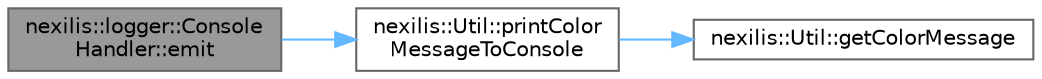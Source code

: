 digraph "nexilis::logger::ConsoleHandler::emit"
{
 // LATEX_PDF_SIZE
  bgcolor="transparent";
  edge [fontname=Helvetica,fontsize=10,labelfontname=Helvetica,labelfontsize=10];
  node [fontname=Helvetica,fontsize=10,shape=box,height=0.2,width=0.4];
  rankdir="LR";
  Node1 [id="Node000001",label="nexilis::logger::Console\lHandler::emit",height=0.2,width=0.4,color="gray40", fillcolor="grey60", style="filled", fontcolor="black",tooltip=" "];
  Node1 -> Node2 [id="edge1_Node000001_Node000002",color="steelblue1",style="solid",tooltip=" "];
  Node2 [id="Node000002",label="nexilis::Util::printColor\lMessageToConsole",height=0.2,width=0.4,color="grey40", fillcolor="white", style="filled",URL="$dd/de4/classnexilis_1_1Util.html#a0eff3b0606895a6f09a41e9ef0d6de4e",tooltip=" "];
  Node2 -> Node3 [id="edge2_Node000002_Node000003",color="steelblue1",style="solid",tooltip=" "];
  Node3 [id="Node000003",label="nexilis::Util::getColorMessage",height=0.2,width=0.4,color="grey40", fillcolor="white", style="filled",URL="$dd/de4/classnexilis_1_1Util.html#af66394d496d839b3f427ac17dfc009e7",tooltip="Logging."];
}
